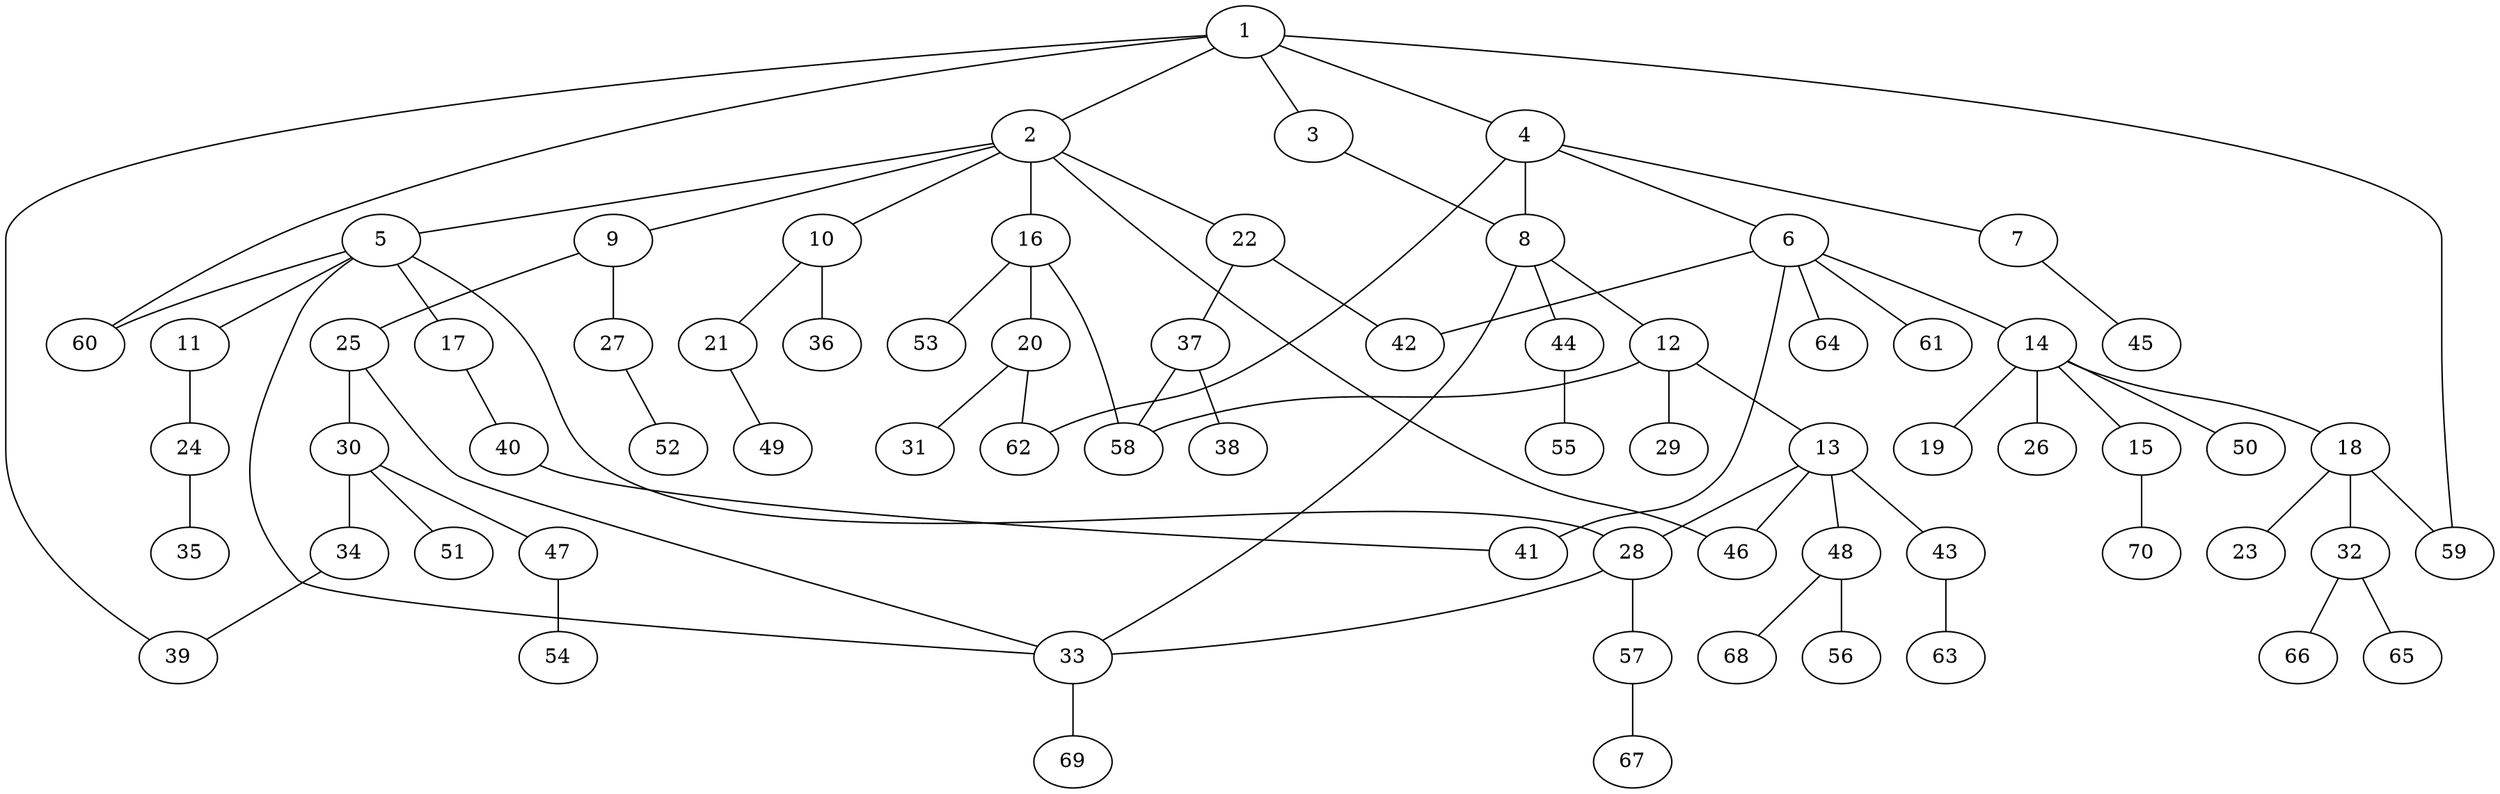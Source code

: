 graph graphname {1--2
1--3
1--4
1--39
1--59
1--60
2--5
2--9
2--10
2--16
2--22
2--46
3--8
4--6
4--7
4--8
4--62
5--11
5--17
5--28
5--33
5--60
6--14
6--41
6--42
6--61
6--64
7--45
8--12
8--33
8--44
9--25
9--27
10--21
10--36
11--24
12--13
12--29
12--58
13--28
13--43
13--46
13--48
14--15
14--18
14--19
14--26
14--50
15--70
16--20
16--53
16--58
17--40
18--23
18--32
18--59
20--31
20--62
21--49
22--37
22--42
24--35
25--30
25--33
27--52
28--33
28--57
30--34
30--47
30--51
32--65
32--66
33--69
34--39
37--38
37--58
40--41
43--63
44--55
47--54
48--56
48--68
57--67
}